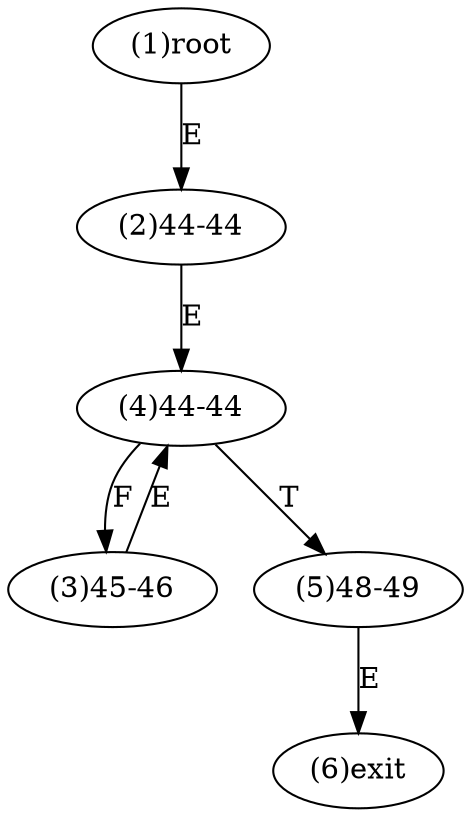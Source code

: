 digraph "" { 
1[ label="(1)root"];
2[ label="(2)44-44"];
3[ label="(3)45-46"];
4[ label="(4)44-44"];
5[ label="(5)48-49"];
6[ label="(6)exit"];
1->2[ label="E"];
2->4[ label="E"];
3->4[ label="E"];
4->3[ label="F"];
4->5[ label="T"];
5->6[ label="E"];
}